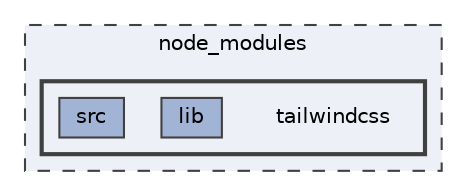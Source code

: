 digraph "node_modules/tailwindcss"
{
 // LATEX_PDF_SIZE
  bgcolor="transparent";
  edge [fontname=Helvetica,fontsize=10,labelfontname=Helvetica,labelfontsize=10];
  node [fontname=Helvetica,fontsize=10,shape=box,height=0.2,width=0.4];
  compound=true
  subgraph clusterdir_acd06b18086a0dd2ae699b1e0b775be8 {
    graph [ bgcolor="#edf0f7", pencolor="grey25", label="node_modules", fontname=Helvetica,fontsize=10 style="filled,dashed", URL="dir_acd06b18086a0dd2ae699b1e0b775be8.html",tooltip=""]
  subgraph clusterdir_bbf00f99ab61da539b18ada1a9fcf9f5 {
    graph [ bgcolor="#edf0f7", pencolor="grey25", label="", fontname=Helvetica,fontsize=10 style="filled,bold", URL="dir_bbf00f99ab61da539b18ada1a9fcf9f5.html",tooltip=""]
    dir_bbf00f99ab61da539b18ada1a9fcf9f5 [shape=plaintext, label="tailwindcss"];
  dir_20055e88228ed294c72c6175ae274b2a [label="lib", fillcolor="#a2b4d6", color="grey25", style="filled", URL="dir_20055e88228ed294c72c6175ae274b2a.html",tooltip=""];
  dir_9bb868e06e675f6e4893d05f69380f5b [label="src", fillcolor="#a2b4d6", color="grey25", style="filled", URL="dir_9bb868e06e675f6e4893d05f69380f5b.html",tooltip=""];
  }
  }
}
